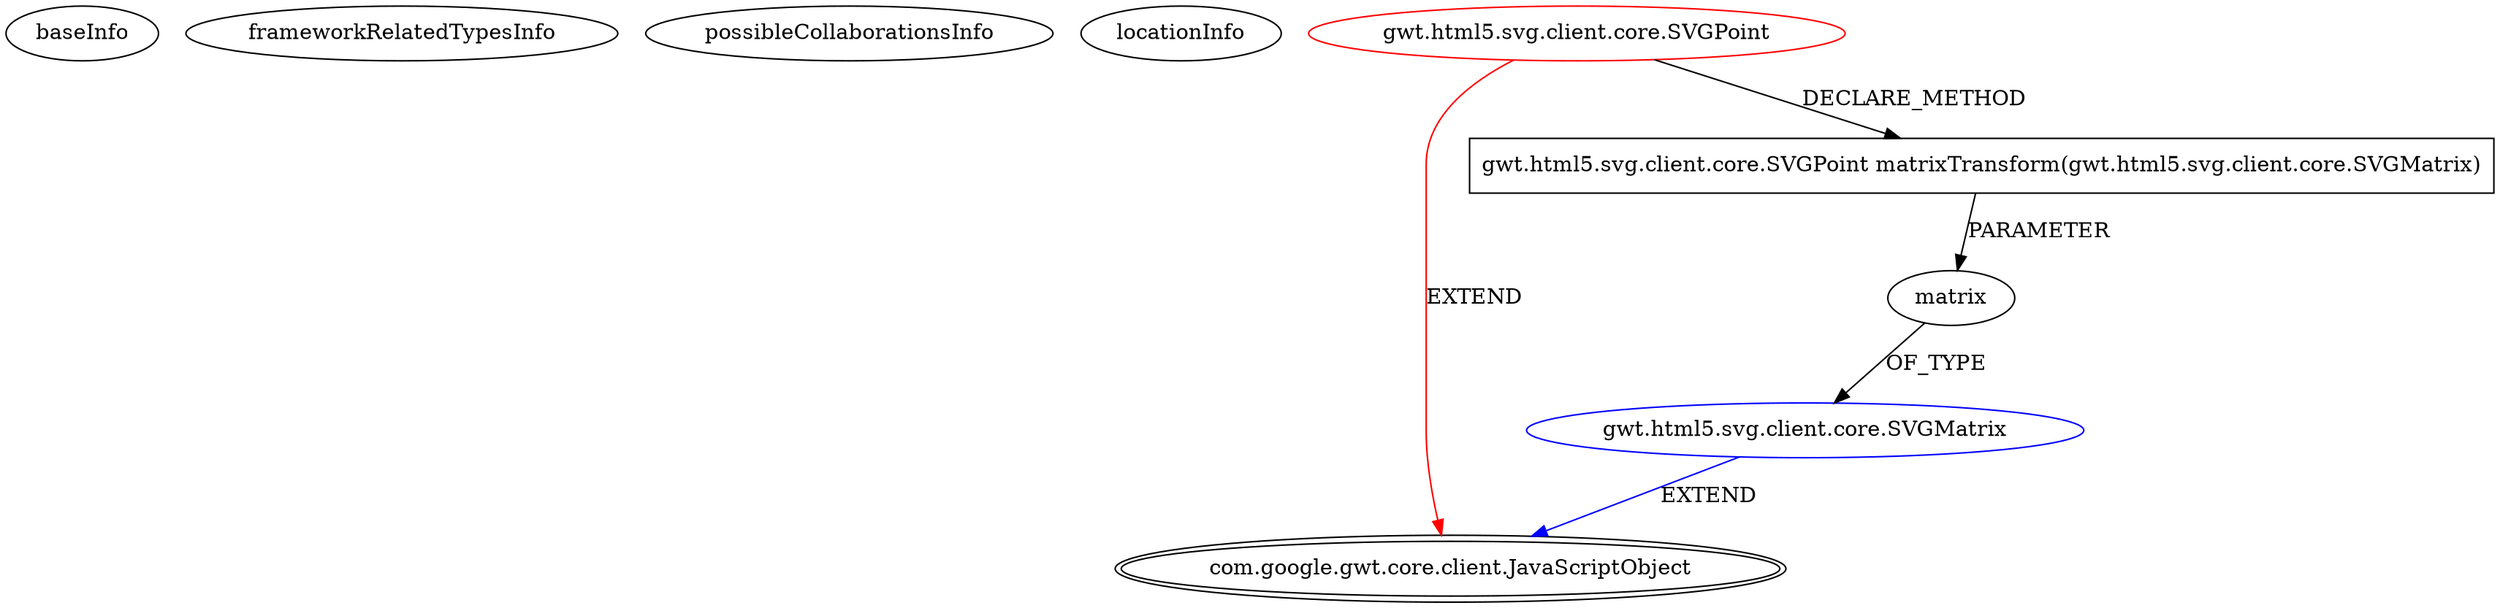 digraph {
baseInfo[graphId=3812,category="extension_graph",isAnonymous=false,possibleRelation=true]
frameworkRelatedTypesInfo[0="com.google.gwt.core.client.JavaScriptObject"]
possibleCollaborationsInfo[0="3812~CLIENT_METHOD_DECLARATION-PARAMETER_DECLARATION-~com.google.gwt.core.client.JavaScriptObject ~com.google.gwt.core.client.JavaScriptObject ~false~false"]
locationInfo[projectName="mguiral-GwtSvgLib",filePath="/mguiral-GwtSvgLib/GwtSvgLib-master/src/gwt/html5/svg/client/core/SVGPoint.java",contextSignature="SVGPoint",graphId="3812"]
0[label="gwt.html5.svg.client.core.SVGPoint",vertexType="ROOT_CLIENT_CLASS_DECLARATION",isFrameworkType=false,color=red]
1[label="com.google.gwt.core.client.JavaScriptObject",vertexType="FRAMEWORK_CLASS_TYPE",isFrameworkType=true,peripheries=2]
6[label="gwt.html5.svg.client.core.SVGPoint matrixTransform(gwt.html5.svg.client.core.SVGMatrix)",vertexType="CLIENT_METHOD_DECLARATION",isFrameworkType=false,shape=box]
7[label="matrix",vertexType="PARAMETER_DECLARATION",isFrameworkType=false]
8[label="gwt.html5.svg.client.core.SVGMatrix",vertexType="REFERENCE_CLIENT_CLASS_DECLARATION",isFrameworkType=false,color=blue]
0->1[label="EXTEND",color=red]
0->6[label="DECLARE_METHOD"]
8->1[label="EXTEND",color=blue]
7->8[label="OF_TYPE"]
6->7[label="PARAMETER"]
}
